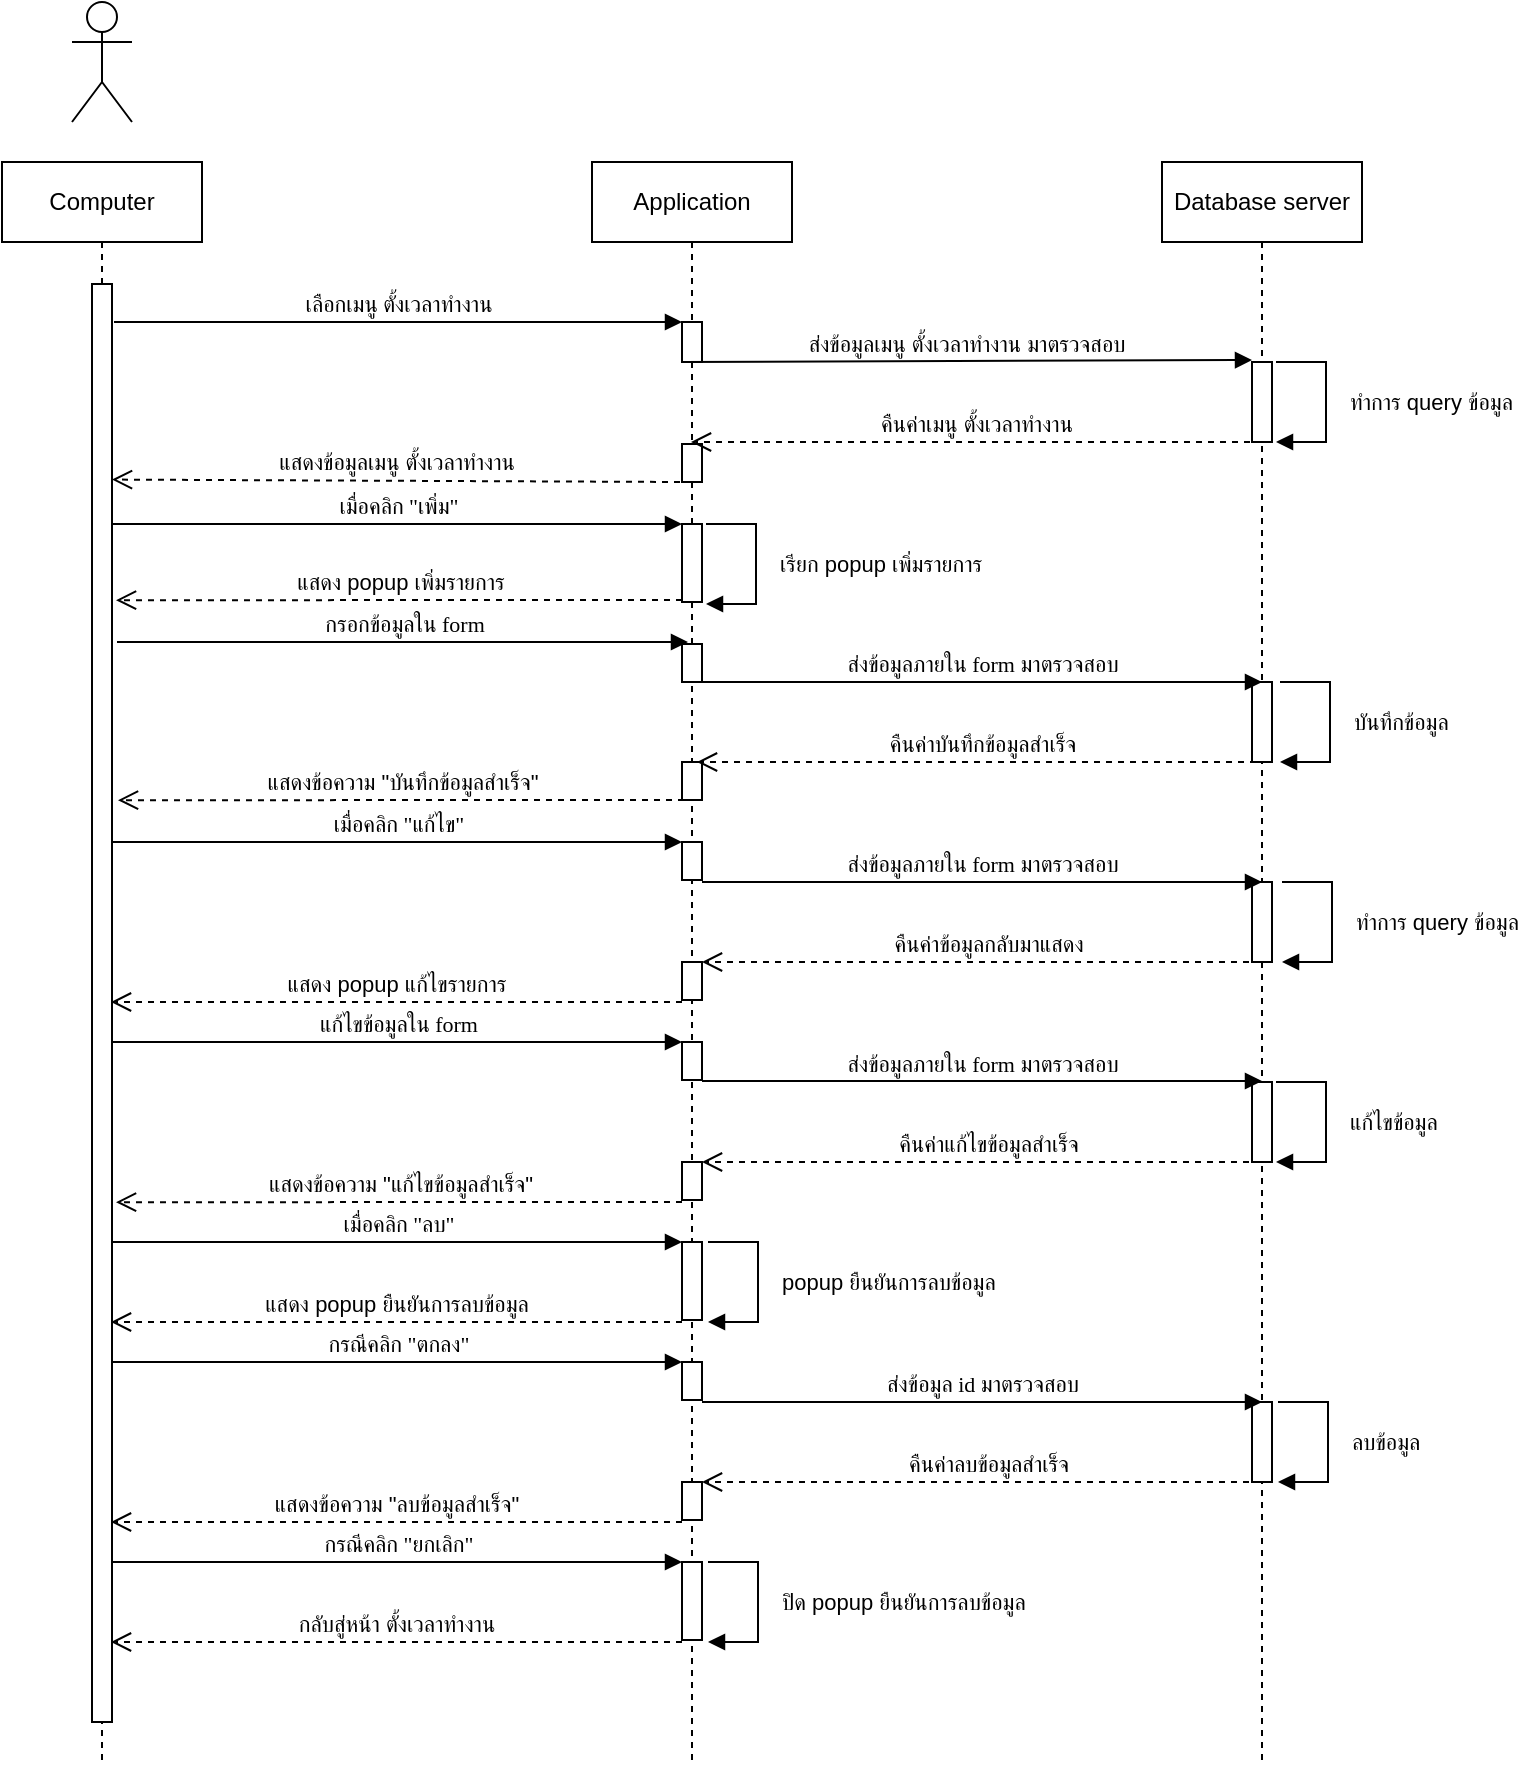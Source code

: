 <mxfile version="13.3.9" type="device"><diagram id="0Q5O2ZY3PQNi9_PxAAta" name="Page-1"><mxGraphModel dx="801" dy="513" grid="1" gridSize="10" guides="1" tooltips="1" connect="1" arrows="1" fold="1" page="1" pageScale="1" pageWidth="827" pageHeight="1169" math="0" shadow="0"><root><mxCell id="0"/><mxCell id="1" parent="0"/><mxCell id="Lfd1E_tKgFYaFGPbSBIL-1" value="Computer" style="shape=umlLifeline;perimeter=lifelinePerimeter;whiteSpace=wrap;html=1;container=1;collapsible=0;recursiveResize=0;outlineConnect=0;" parent="1" vertex="1"><mxGeometry x="80" y="120" width="100" height="800" as="geometry"/></mxCell><mxCell id="5BSE4bCgtWmsC6A4x-ru-2" value="" style="html=1;points=[];perimeter=orthogonalPerimeter;" parent="Lfd1E_tKgFYaFGPbSBIL-1" vertex="1"><mxGeometry x="45" y="61" width="10" height="719" as="geometry"/></mxCell><mxCell id="Lfd1E_tKgFYaFGPbSBIL-2" value="" style="shape=umlActor;verticalLabelPosition=bottom;verticalAlign=top;html=1;" parent="1" vertex="1"><mxGeometry x="115" y="40" width="30" height="60" as="geometry"/></mxCell><mxCell id="Lfd1E_tKgFYaFGPbSBIL-3" value="Application" style="shape=umlLifeline;perimeter=lifelinePerimeter;whiteSpace=wrap;html=1;container=1;collapsible=0;recursiveResize=0;outlineConnect=0;" parent="1" vertex="1"><mxGeometry x="375" y="120" width="100" height="800" as="geometry"/></mxCell><mxCell id="4VXj4oKQSMoKen8vPaZz-1" value="" style="html=1;points=[];perimeter=orthogonalPerimeter;" parent="Lfd1E_tKgFYaFGPbSBIL-3" vertex="1"><mxGeometry x="45" y="80" width="10" height="20" as="geometry"/></mxCell><mxCell id="4VXj4oKQSMoKen8vPaZz-16" value="" style="html=1;points=[];perimeter=orthogonalPerimeter;" parent="Lfd1E_tKgFYaFGPbSBIL-3" vertex="1"><mxGeometry x="45" y="141" width="10" height="19" as="geometry"/></mxCell><mxCell id="5BSE4bCgtWmsC6A4x-ru-8" value="" style="html=1;points=[];perimeter=orthogonalPerimeter;" parent="Lfd1E_tKgFYaFGPbSBIL-3" vertex="1"><mxGeometry x="45" y="241" width="10" height="19" as="geometry"/></mxCell><mxCell id="5BSE4bCgtWmsC6A4x-ru-13" value="" style="html=1;points=[];perimeter=orthogonalPerimeter;" parent="Lfd1E_tKgFYaFGPbSBIL-3" vertex="1"><mxGeometry x="45" y="300" width="10" height="19" as="geometry"/></mxCell><mxCell id="5BSE4bCgtWmsC6A4x-ru-16" value="" style="html=1;points=[];perimeter=orthogonalPerimeter;" parent="Lfd1E_tKgFYaFGPbSBIL-3" vertex="1"><mxGeometry x="45" y="340" width="10" height="19" as="geometry"/></mxCell><mxCell id="5BSE4bCgtWmsC6A4x-ru-21" value="" style="html=1;points=[];perimeter=orthogonalPerimeter;" parent="Lfd1E_tKgFYaFGPbSBIL-3" vertex="1"><mxGeometry x="45" y="400" width="10" height="19" as="geometry"/></mxCell><mxCell id="5BSE4bCgtWmsC6A4x-ru-25" value="" style="html=1;points=[];perimeter=orthogonalPerimeter;" parent="Lfd1E_tKgFYaFGPbSBIL-3" vertex="1"><mxGeometry x="45" y="440" width="10" height="19" as="geometry"/></mxCell><mxCell id="5BSE4bCgtWmsC6A4x-ru-31" value="" style="html=1;points=[];perimeter=orthogonalPerimeter;" parent="Lfd1E_tKgFYaFGPbSBIL-3" vertex="1"><mxGeometry x="45" y="500" width="10" height="19" as="geometry"/></mxCell><mxCell id="5BSE4bCgtWmsC6A4x-ru-43" value="" style="html=1;points=[];perimeter=orthogonalPerimeter;" parent="Lfd1E_tKgFYaFGPbSBIL-3" vertex="1"><mxGeometry x="45" y="540" width="10" height="39" as="geometry"/></mxCell><mxCell id="5BSE4bCgtWmsC6A4x-ru-47" value="" style="html=1;points=[];perimeter=orthogonalPerimeter;" parent="Lfd1E_tKgFYaFGPbSBIL-3" vertex="1"><mxGeometry x="45" y="600" width="10" height="19" as="geometry"/></mxCell><mxCell id="5BSE4bCgtWmsC6A4x-ru-52" value="" style="html=1;points=[];perimeter=orthogonalPerimeter;" parent="Lfd1E_tKgFYaFGPbSBIL-3" vertex="1"><mxGeometry x="45" y="660" width="10" height="19" as="geometry"/></mxCell><mxCell id="5BSE4bCgtWmsC6A4x-ru-55" value="" style="html=1;points=[];perimeter=orthogonalPerimeter;" parent="Lfd1E_tKgFYaFGPbSBIL-3" vertex="1"><mxGeometry x="45" y="700" width="10" height="39" as="geometry"/></mxCell><mxCell id="Lfd1E_tKgFYaFGPbSBIL-4" value="Database server" style="shape=umlLifeline;perimeter=lifelinePerimeter;whiteSpace=wrap;html=1;container=1;collapsible=0;recursiveResize=0;outlineConnect=0;" parent="1" vertex="1"><mxGeometry x="660" y="120" width="100" height="800" as="geometry"/></mxCell><mxCell id="4VXj4oKQSMoKen8vPaZz-6" value="" style="html=1;points=[];perimeter=orthogonalPerimeter;" parent="Lfd1E_tKgFYaFGPbSBIL-4" vertex="1"><mxGeometry x="45" y="100" width="10" height="40" as="geometry"/></mxCell><mxCell id="5BSE4bCgtWmsC6A4x-ru-10" value="" style="html=1;points=[];perimeter=orthogonalPerimeter;" parent="Lfd1E_tKgFYaFGPbSBIL-4" vertex="1"><mxGeometry x="45" y="260" width="10" height="40" as="geometry"/></mxCell><mxCell id="5BSE4bCgtWmsC6A4x-ru-18" value="" style="html=1;points=[];perimeter=orthogonalPerimeter;" parent="Lfd1E_tKgFYaFGPbSBIL-4" vertex="1"><mxGeometry x="45" y="360" width="10" height="40" as="geometry"/></mxCell><mxCell id="5BSE4bCgtWmsC6A4x-ru-27" value="" style="html=1;points=[];perimeter=orthogonalPerimeter;" parent="Lfd1E_tKgFYaFGPbSBIL-4" vertex="1"><mxGeometry x="45" y="460" width="10" height="40" as="geometry"/></mxCell><mxCell id="5BSE4bCgtWmsC6A4x-ru-49" value="" style="html=1;points=[];perimeter=orthogonalPerimeter;" parent="Lfd1E_tKgFYaFGPbSBIL-4" vertex="1"><mxGeometry x="45" y="620" width="10" height="40" as="geometry"/></mxCell><mxCell id="4VXj4oKQSMoKen8vPaZz-2" value="&lt;font face=&quot;Tahoma&quot;&gt;เลือกเมนู ตั้งเวลาทำงาน&lt;/font&gt;" style="html=1;verticalAlign=bottom;endArrow=block;entryX=0;entryY=0;" parent="1" target="4VXj4oKQSMoKen8vPaZz-1" edge="1"><mxGeometry relative="1" as="geometry"><mxPoint x="136" y="200" as="sourcePoint"/></mxGeometry></mxCell><mxCell id="4VXj4oKQSMoKen8vPaZz-7" value="ส่งข้อมูลเมนู ตั้งเวลาทำงาน มาตรวจสอบ" style="html=1;verticalAlign=bottom;endArrow=block;entryX=0;entryY=-0.025;entryDx=0;entryDy=0;entryPerimeter=0;" parent="1" target="4VXj4oKQSMoKen8vPaZz-6" edge="1"><mxGeometry relative="1" as="geometry"><mxPoint x="420" y="220" as="sourcePoint"/><mxPoint x="700" y="220" as="targetPoint"/></mxGeometry></mxCell><mxCell id="4VXj4oKQSMoKen8vPaZz-14" value="ทำการ query ข้อมูล" style="edgeStyle=orthogonalEdgeStyle;html=1;align=left;spacingLeft=2;endArrow=block;rounded=0;" parent="1" edge="1"><mxGeometry y="8" relative="1" as="geometry"><mxPoint x="717" y="220" as="sourcePoint"/><Array as="points"><mxPoint x="742" y="220"/></Array><mxPoint x="717" y="260" as="targetPoint"/><mxPoint as="offset"/></mxGeometry></mxCell><mxCell id="4VXj4oKQSMoKen8vPaZz-15" value="คืนค่าเมนู ตั้งเวลาทำงาน" style="html=1;verticalAlign=bottom;endArrow=open;dashed=1;endSize=8;" parent="1" edge="1"><mxGeometry relative="1" as="geometry"><mxPoint x="710" y="260" as="sourcePoint"/><mxPoint x="424.5" y="260" as="targetPoint"/></mxGeometry></mxCell><mxCell id="4VXj4oKQSMoKen8vPaZz-17" value="แสดงข้อมูลเมนู ตั้งเวลาทำงาน" style="html=1;verticalAlign=bottom;endArrow=open;dashed=1;endSize=8;exitX=-0.1;exitY=1;exitDx=0;exitDy=0;exitPerimeter=0;entryX=1;entryY=0.136;entryDx=0;entryDy=0;entryPerimeter=0;" parent="1" source="4VXj4oKQSMoKen8vPaZz-16" target="5BSE4bCgtWmsC6A4x-ru-2" edge="1"><mxGeometry relative="1" as="geometry"><mxPoint x="390" y="320" as="sourcePoint"/><mxPoint x="140" y="280" as="targetPoint"/></mxGeometry></mxCell><mxCell id="5BSE4bCgtWmsC6A4x-ru-1" value="&lt;font face=&quot;Tahoma&quot;&gt;เมื่อคลิก &quot;เพิ่ม&quot;&lt;/font&gt;" style="html=1;verticalAlign=bottom;endArrow=block;" parent="1" edge="1"><mxGeometry relative="1" as="geometry"><mxPoint x="134.5" y="301" as="sourcePoint"/><mxPoint x="420" y="301" as="targetPoint"/></mxGeometry></mxCell><mxCell id="5BSE4bCgtWmsC6A4x-ru-4" value="" style="html=1;points=[];perimeter=orthogonalPerimeter;" parent="1" vertex="1"><mxGeometry x="420" y="301" width="10" height="39" as="geometry"/></mxCell><mxCell id="5BSE4bCgtWmsC6A4x-ru-5" value="เรียก popup เพิ่มรายการ" style="edgeStyle=orthogonalEdgeStyle;html=1;align=left;spacingLeft=2;endArrow=block;rounded=0;" parent="1" edge="1"><mxGeometry y="8" relative="1" as="geometry"><mxPoint x="432" y="301" as="sourcePoint"/><Array as="points"><mxPoint x="457" y="301"/></Array><mxPoint x="432" y="341" as="targetPoint"/><mxPoint as="offset"/></mxGeometry></mxCell><mxCell id="5BSE4bCgtWmsC6A4x-ru-6" value="แสดง popup เพิ่มรายการ" style="html=1;verticalAlign=bottom;endArrow=open;dashed=1;endSize=8;exitX=-0.1;exitY=1;exitDx=0;exitDy=0;exitPerimeter=0;entryX=1.1;entryY=0.121;entryDx=0;entryDy=0;entryPerimeter=0;" parent="1" edge="1"><mxGeometry relative="1" as="geometry"><mxPoint x="420" y="339" as="sourcePoint"/><mxPoint x="137" y="339.099" as="targetPoint"/></mxGeometry></mxCell><mxCell id="5BSE4bCgtWmsC6A4x-ru-7" value="&lt;font face=&quot;Tahoma&quot;&gt;กรอกข้อมูลใน form&lt;/font&gt;" style="html=1;verticalAlign=bottom;endArrow=block;" parent="1" edge="1"><mxGeometry relative="1" as="geometry"><mxPoint x="137.5" y="360" as="sourcePoint"/><mxPoint x="423" y="360" as="targetPoint"/></mxGeometry></mxCell><mxCell id="5BSE4bCgtWmsC6A4x-ru-9" value="&lt;font face=&quot;Tahoma&quot;&gt;ส่งข้อมูลภายใน form มาตรวจสอบ&lt;/font&gt;" style="html=1;verticalAlign=bottom;endArrow=block;" parent="1" edge="1"><mxGeometry relative="1" as="geometry"><mxPoint x="430" y="380" as="sourcePoint"/><mxPoint x="710" y="380" as="targetPoint"/></mxGeometry></mxCell><mxCell id="5BSE4bCgtWmsC6A4x-ru-11" value="บันทึกข้อมูล" style="edgeStyle=orthogonalEdgeStyle;html=1;align=left;spacingLeft=2;endArrow=block;rounded=0;" parent="1" edge="1"><mxGeometry y="8" relative="1" as="geometry"><mxPoint x="719" y="380" as="sourcePoint"/><Array as="points"><mxPoint x="744" y="380"/></Array><mxPoint x="719" y="420" as="targetPoint"/><mxPoint as="offset"/></mxGeometry></mxCell><mxCell id="5BSE4bCgtWmsC6A4x-ru-12" value="คืนค่าบันทึกข้อมูลสำเร็จ" style="html=1;verticalAlign=bottom;endArrow=open;dashed=1;endSize=8;" parent="1" edge="1"><mxGeometry relative="1" as="geometry"><mxPoint x="713" y="420" as="sourcePoint"/><mxPoint x="427.5" y="420" as="targetPoint"/></mxGeometry></mxCell><mxCell id="5BSE4bCgtWmsC6A4x-ru-14" value="แสดงข้อความ &quot;บันทึกข้อมูลสำเร็จ&quot;" style="html=1;verticalAlign=bottom;endArrow=open;dashed=1;endSize=8;exitX=-0.1;exitY=1;exitDx=0;exitDy=0;exitPerimeter=0;entryX=1.1;entryY=0.121;entryDx=0;entryDy=0;entryPerimeter=0;" parent="1" edge="1"><mxGeometry relative="1" as="geometry"><mxPoint x="421" y="439" as="sourcePoint"/><mxPoint x="138" y="439.099" as="targetPoint"/></mxGeometry></mxCell><mxCell id="5BSE4bCgtWmsC6A4x-ru-15" value="&lt;font face=&quot;Tahoma&quot;&gt;เมื่อคลิก &quot;แก้ไข&quot;&lt;/font&gt;" style="html=1;verticalAlign=bottom;endArrow=block;" parent="1" edge="1"><mxGeometry relative="1" as="geometry"><mxPoint x="134.5" y="460" as="sourcePoint"/><mxPoint x="420" y="460" as="targetPoint"/></mxGeometry></mxCell><mxCell id="5BSE4bCgtWmsC6A4x-ru-17" value="&lt;font face=&quot;Tahoma&quot;&gt;ส่งข้อมูลภายใน form มาตรวจสอบ&lt;/font&gt;" style="html=1;verticalAlign=bottom;endArrow=block;" parent="1" edge="1"><mxGeometry relative="1" as="geometry"><mxPoint x="430" y="480" as="sourcePoint"/><mxPoint x="710" y="480" as="targetPoint"/></mxGeometry></mxCell><mxCell id="5BSE4bCgtWmsC6A4x-ru-19" value="แก้ไขข้อมูล" style="edgeStyle=orthogonalEdgeStyle;html=1;align=left;spacingLeft=2;endArrow=block;rounded=0;" parent="1" edge="1"><mxGeometry y="8" relative="1" as="geometry"><mxPoint x="717" y="580" as="sourcePoint"/><Array as="points"><mxPoint x="742" y="580"/></Array><mxPoint x="717" y="620" as="targetPoint"/><mxPoint as="offset"/></mxGeometry></mxCell><mxCell id="5BSE4bCgtWmsC6A4x-ru-20" value="คืนค่าข้อมูลกลับมาแสดง" style="html=1;verticalAlign=bottom;endArrow=open;dashed=1;endSize=8;" parent="1" edge="1"><mxGeometry relative="1" as="geometry"><mxPoint x="715.5" y="520" as="sourcePoint"/><mxPoint x="430" y="520" as="targetPoint"/></mxGeometry></mxCell><mxCell id="5BSE4bCgtWmsC6A4x-ru-22" value="แสดง popup แก้ไขรายการ" style="html=1;verticalAlign=bottom;endArrow=open;dashed=1;endSize=8;" parent="1" edge="1"><mxGeometry relative="1" as="geometry"><mxPoint x="420" y="540" as="sourcePoint"/><mxPoint x="134.5" y="540" as="targetPoint"/></mxGeometry></mxCell><mxCell id="5BSE4bCgtWmsC6A4x-ru-23" value="&lt;font face=&quot;Tahoma&quot;&gt;แก้ไขข้อมูลใน form&lt;/font&gt;" style="html=1;verticalAlign=bottom;endArrow=block;" parent="1" edge="1"><mxGeometry relative="1" as="geometry"><mxPoint x="134.5" y="560" as="sourcePoint"/><mxPoint x="420" y="560" as="targetPoint"/></mxGeometry></mxCell><mxCell id="5BSE4bCgtWmsC6A4x-ru-26" value="&lt;font face=&quot;Tahoma&quot;&gt;ส่งข้อมูลภายใน form มาตรวจสอบ&lt;/font&gt;" style="html=1;verticalAlign=bottom;endArrow=block;" parent="1" edge="1"><mxGeometry relative="1" as="geometry"><mxPoint x="430" y="579.5" as="sourcePoint"/><mxPoint x="710" y="579.5" as="targetPoint"/></mxGeometry></mxCell><mxCell id="5BSE4bCgtWmsC6A4x-ru-28" value="ทำการ query ข้อมูล" style="edgeStyle=orthogonalEdgeStyle;html=1;align=left;spacingLeft=2;endArrow=block;rounded=0;" parent="1" edge="1"><mxGeometry y="8" relative="1" as="geometry"><mxPoint x="720" y="480" as="sourcePoint"/><Array as="points"><mxPoint x="745" y="480"/></Array><mxPoint x="720" y="520" as="targetPoint"/><mxPoint as="offset"/></mxGeometry></mxCell><mxCell id="5BSE4bCgtWmsC6A4x-ru-29" value="คืนค่าแก้ไขข้อมูลสำเร็จ" style="html=1;verticalAlign=bottom;endArrow=open;dashed=1;endSize=8;" parent="1" edge="1"><mxGeometry relative="1" as="geometry"><mxPoint x="715.5" y="620" as="sourcePoint"/><mxPoint x="430" y="620" as="targetPoint"/></mxGeometry></mxCell><mxCell id="5BSE4bCgtWmsC6A4x-ru-32" value="แสดงข้อความ &quot;แก้ไขข้อมูลสำเร็จ&quot;" style="html=1;verticalAlign=bottom;endArrow=open;dashed=1;endSize=8;exitX=-0.1;exitY=1;exitDx=0;exitDy=0;exitPerimeter=0;entryX=1.1;entryY=0.121;entryDx=0;entryDy=0;entryPerimeter=0;" parent="1" edge="1"><mxGeometry relative="1" as="geometry"><mxPoint x="420" y="640" as="sourcePoint"/><mxPoint x="137" y="640.099" as="targetPoint"/></mxGeometry></mxCell><mxCell id="5BSE4bCgtWmsC6A4x-ru-41" value="&lt;font face=&quot;Tahoma&quot;&gt;เมื่อคลิก &quot;ลบ&quot;&lt;/font&gt;" style="html=1;verticalAlign=bottom;endArrow=block;" parent="1" edge="1"><mxGeometry relative="1" as="geometry"><mxPoint x="134.5" y="660" as="sourcePoint"/><mxPoint x="420" y="660" as="targetPoint"/></mxGeometry></mxCell><mxCell id="5BSE4bCgtWmsC6A4x-ru-44" value="popup ยืนยันการลบข้อมูล" style="edgeStyle=orthogonalEdgeStyle;html=1;align=left;spacingLeft=2;endArrow=block;rounded=0;" parent="1" edge="1"><mxGeometry y="8" relative="1" as="geometry"><mxPoint x="433" y="660" as="sourcePoint"/><Array as="points"><mxPoint x="458" y="660"/></Array><mxPoint x="433" y="700" as="targetPoint"/><mxPoint as="offset"/></mxGeometry></mxCell><mxCell id="5BSE4bCgtWmsC6A4x-ru-45" value="แสดง popup ยืนยันการลบข้อมูล" style="html=1;verticalAlign=bottom;endArrow=open;dashed=1;endSize=8;" parent="1" edge="1"><mxGeometry relative="1" as="geometry"><mxPoint x="420" y="700" as="sourcePoint"/><mxPoint x="134.5" y="700" as="targetPoint"/></mxGeometry></mxCell><mxCell id="5BSE4bCgtWmsC6A4x-ru-46" value="&lt;font face=&quot;Tahoma&quot;&gt;กรณีคลิก &quot;ตกลง&quot;&lt;/font&gt;" style="html=1;verticalAlign=bottom;endArrow=block;" parent="1" edge="1"><mxGeometry relative="1" as="geometry"><mxPoint x="134.5" y="720" as="sourcePoint"/><mxPoint x="420" y="720" as="targetPoint"/></mxGeometry></mxCell><mxCell id="5BSE4bCgtWmsC6A4x-ru-48" value="&lt;font face=&quot;Tahoma&quot;&gt;ส่งข้อมูล id มาตรวจสอบ&lt;/font&gt;" style="html=1;verticalAlign=bottom;endArrow=block;" parent="1" edge="1"><mxGeometry relative="1" as="geometry"><mxPoint x="430" y="740" as="sourcePoint"/><mxPoint x="710" y="740" as="targetPoint"/></mxGeometry></mxCell><mxCell id="5BSE4bCgtWmsC6A4x-ru-50" value="ลบข้อมูล" style="edgeStyle=orthogonalEdgeStyle;html=1;align=left;spacingLeft=2;endArrow=block;rounded=0;" parent="1" edge="1"><mxGeometry y="8" relative="1" as="geometry"><mxPoint x="718" y="740" as="sourcePoint"/><Array as="points"><mxPoint x="743" y="740"/></Array><mxPoint x="718" y="780" as="targetPoint"/><mxPoint as="offset"/></mxGeometry></mxCell><mxCell id="5BSE4bCgtWmsC6A4x-ru-51" value="คืนค่าลบข้อมูลสำเร็จ" style="html=1;verticalAlign=bottom;endArrow=open;dashed=1;endSize=8;" parent="1" edge="1"><mxGeometry relative="1" as="geometry"><mxPoint x="715.5" y="780" as="sourcePoint"/><mxPoint x="430" y="780" as="targetPoint"/></mxGeometry></mxCell><mxCell id="5BSE4bCgtWmsC6A4x-ru-53" value="แสดงข้อความ &quot;ลบข้อมูลสำเร็จ&quot;" style="html=1;verticalAlign=bottom;endArrow=open;dashed=1;endSize=8;" parent="1" edge="1"><mxGeometry relative="1" as="geometry"><mxPoint x="420" y="800" as="sourcePoint"/><mxPoint x="134.5" y="800" as="targetPoint"/></mxGeometry></mxCell><mxCell id="5BSE4bCgtWmsC6A4x-ru-54" value="&lt;font face=&quot;Tahoma&quot;&gt;กรณีคลิก &quot;ยกเลิก&quot;&lt;/font&gt;" style="html=1;verticalAlign=bottom;endArrow=block;" parent="1" edge="1"><mxGeometry relative="1" as="geometry"><mxPoint x="134.5" y="820" as="sourcePoint"/><mxPoint x="420" y="820" as="targetPoint"/></mxGeometry></mxCell><mxCell id="5BSE4bCgtWmsC6A4x-ru-56" value="ปิด popup ยืนยันการลบข้อมูล" style="edgeStyle=orthogonalEdgeStyle;html=1;align=left;spacingLeft=2;endArrow=block;rounded=0;" parent="1" edge="1"><mxGeometry y="8" relative="1" as="geometry"><mxPoint x="433" y="820" as="sourcePoint"/><Array as="points"><mxPoint x="458" y="820"/></Array><mxPoint x="433" y="860" as="targetPoint"/><mxPoint as="offset"/></mxGeometry></mxCell><mxCell id="5BSE4bCgtWmsC6A4x-ru-57" value="กลับสู่หน้า&amp;nbsp;&lt;span style=&quot;font-family: &amp;#34;tahoma&amp;#34;&quot;&gt;ตั้งเวลาทำงาน&lt;/span&gt;" style="html=1;verticalAlign=bottom;endArrow=open;dashed=1;endSize=8;" parent="1" edge="1"><mxGeometry relative="1" as="geometry"><mxPoint x="420" y="860" as="sourcePoint"/><mxPoint x="134.5" y="860" as="targetPoint"/></mxGeometry></mxCell></root></mxGraphModel></diagram></mxfile>